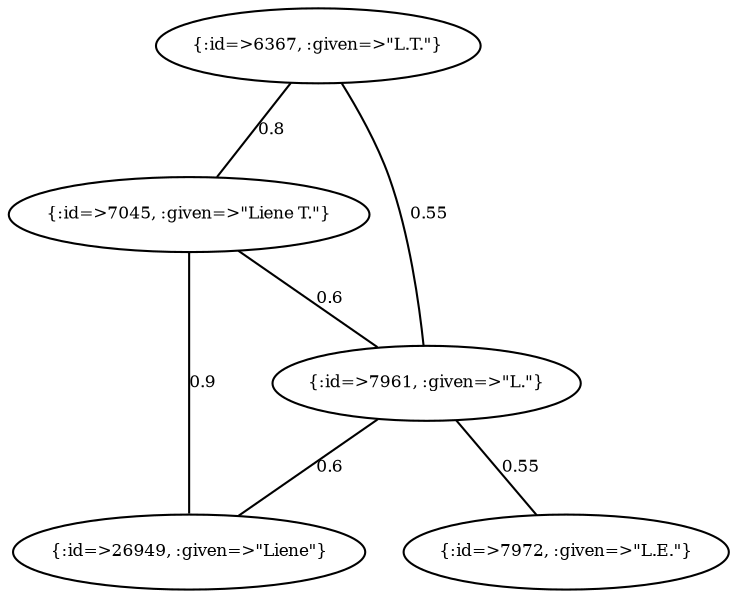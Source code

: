 graph Collector__WeightedGraph {
    "{:id=>6367, :given=>\"L.T.\"}" [
        fontsize = 8,
        label = "{:id=>6367, :given=>\"L.T.\"}"
    ]

    "{:id=>7045, :given=>\"Liene T.\"}" [
        fontsize = 8,
        label = "{:id=>7045, :given=>\"Liene T.\"}"
    ]

    "{:id=>7961, :given=>\"L.\"}" [
        fontsize = 8,
        label = "{:id=>7961, :given=>\"L.\"}"
    ]

    "{:id=>7972, :given=>\"L.E.\"}" [
        fontsize = 8,
        label = "{:id=>7972, :given=>\"L.E.\"}"
    ]

    "{:id=>26949, :given=>\"Liene\"}" [
        fontsize = 8,
        label = "{:id=>26949, :given=>\"Liene\"}"
    ]

    "{:id=>6367, :given=>\"L.T.\"}" -- "{:id=>7045, :given=>\"Liene T.\"}" [
        fontsize = 8,
        label = 0.8
    ]

    "{:id=>6367, :given=>\"L.T.\"}" -- "{:id=>7961, :given=>\"L.\"}" [
        fontsize = 8,
        label = 0.55
    ]

    "{:id=>7045, :given=>\"Liene T.\"}" -- "{:id=>7961, :given=>\"L.\"}" [
        fontsize = 8,
        label = 0.6
    ]

    "{:id=>7045, :given=>\"Liene T.\"}" -- "{:id=>26949, :given=>\"Liene\"}" [
        fontsize = 8,
        label = 0.9
    ]

    "{:id=>7961, :given=>\"L.\"}" -- "{:id=>7972, :given=>\"L.E.\"}" [
        fontsize = 8,
        label = 0.55
    ]

    "{:id=>7961, :given=>\"L.\"}" -- "{:id=>26949, :given=>\"Liene\"}" [
        fontsize = 8,
        label = 0.6
    ]
}

